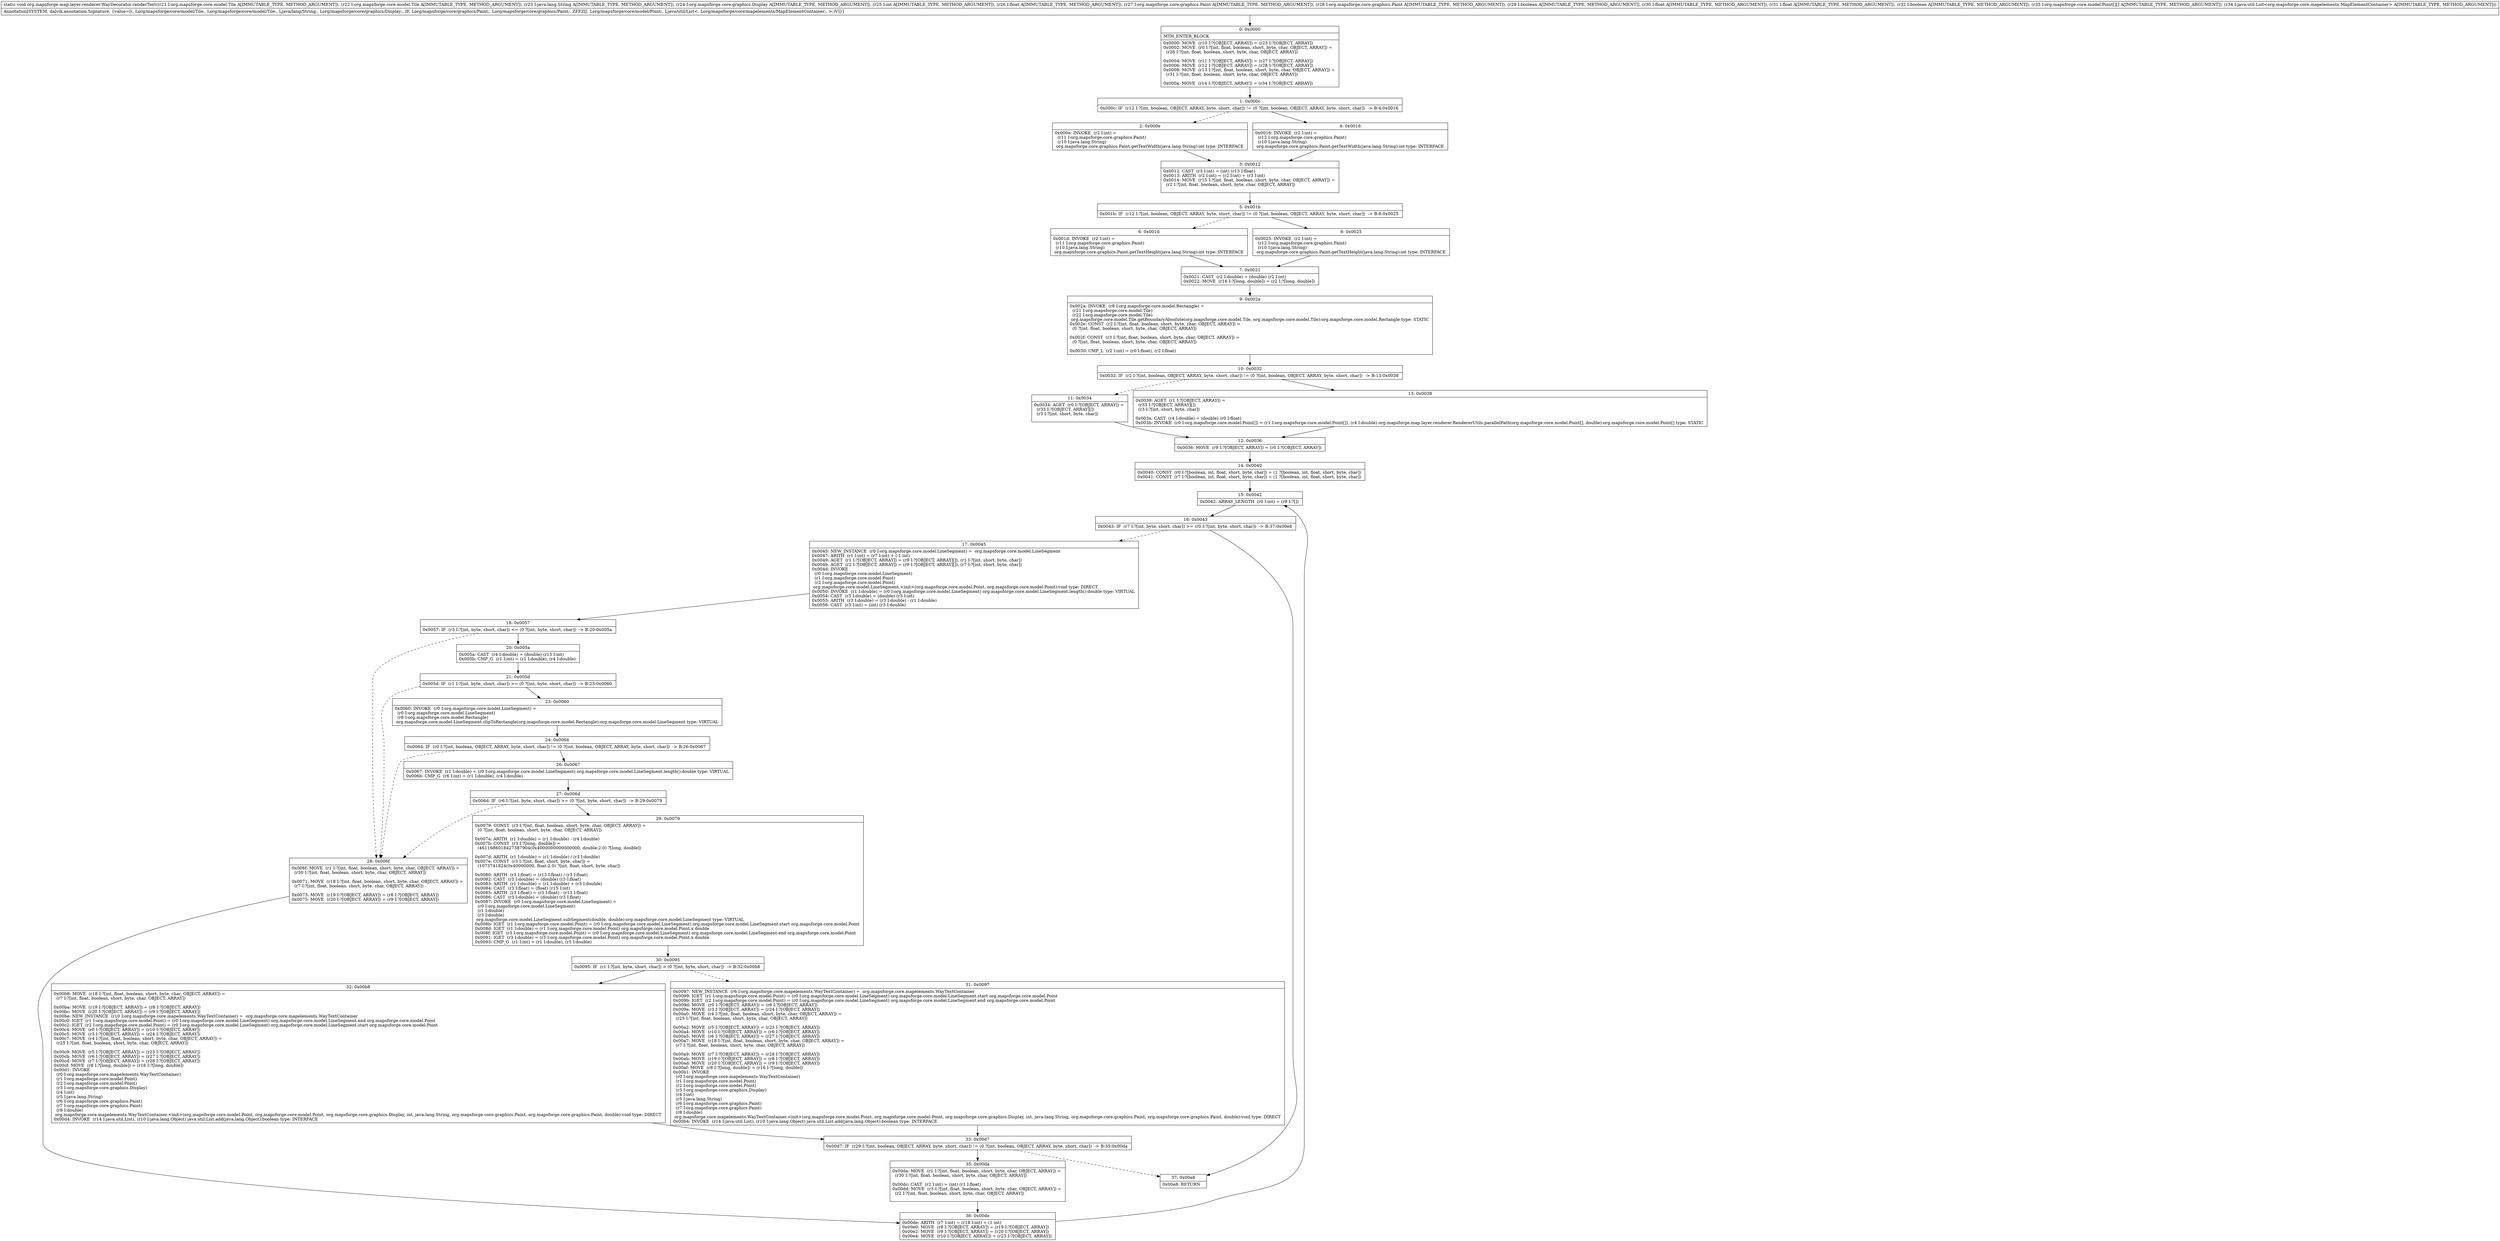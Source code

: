 digraph "CFG fororg.mapsforge.map.layer.renderer.WayDecorator.renderText(Lorg\/mapsforge\/core\/model\/Tile;Lorg\/mapsforge\/core\/model\/Tile;Ljava\/lang\/String;Lorg\/mapsforge\/core\/graphics\/Display;IFLorg\/mapsforge\/core\/graphics\/Paint;Lorg\/mapsforge\/core\/graphics\/Paint;ZFFZ[[Lorg\/mapsforge\/core\/model\/Point;Ljava\/util\/List;)V" {
Node_0 [shape=record,label="{0\:\ 0x0000|MTH_ENTER_BLOCK\l|0x0000: MOVE  (r10 I:?[OBJECT, ARRAY]) = (r23 I:?[OBJECT, ARRAY]) \l0x0002: MOVE  (r0 I:?[int, float, boolean, short, byte, char, OBJECT, ARRAY]) = \l  (r26 I:?[int, float, boolean, short, byte, char, OBJECT, ARRAY])\l \l0x0004: MOVE  (r11 I:?[OBJECT, ARRAY]) = (r27 I:?[OBJECT, ARRAY]) \l0x0006: MOVE  (r12 I:?[OBJECT, ARRAY]) = (r28 I:?[OBJECT, ARRAY]) \l0x0008: MOVE  (r13 I:?[int, float, boolean, short, byte, char, OBJECT, ARRAY]) = \l  (r31 I:?[int, float, boolean, short, byte, char, OBJECT, ARRAY])\l \l0x000a: MOVE  (r14 I:?[OBJECT, ARRAY]) = (r34 I:?[OBJECT, ARRAY]) \l}"];
Node_1 [shape=record,label="{1\:\ 0x000c|0x000c: IF  (r12 I:?[int, boolean, OBJECT, ARRAY, byte, short, char]) != (0 ?[int, boolean, OBJECT, ARRAY, byte, short, char])  \-\> B:4:0x0016 \l}"];
Node_2 [shape=record,label="{2\:\ 0x000e|0x000e: INVOKE  (r2 I:int) = \l  (r11 I:org.mapsforge.core.graphics.Paint)\l  (r10 I:java.lang.String)\l org.mapsforge.core.graphics.Paint.getTextWidth(java.lang.String):int type: INTERFACE \l}"];
Node_3 [shape=record,label="{3\:\ 0x0012|0x0012: CAST  (r3 I:int) = (int) (r13 I:float) \l0x0013: ARITH  (r2 I:int) = (r2 I:int) + (r3 I:int) \l0x0014: MOVE  (r15 I:?[int, float, boolean, short, byte, char, OBJECT, ARRAY]) = \l  (r2 I:?[int, float, boolean, short, byte, char, OBJECT, ARRAY])\l \l}"];
Node_4 [shape=record,label="{4\:\ 0x0016|0x0016: INVOKE  (r2 I:int) = \l  (r12 I:org.mapsforge.core.graphics.Paint)\l  (r10 I:java.lang.String)\l org.mapsforge.core.graphics.Paint.getTextWidth(java.lang.String):int type: INTERFACE \l}"];
Node_5 [shape=record,label="{5\:\ 0x001b|0x001b: IF  (r12 I:?[int, boolean, OBJECT, ARRAY, byte, short, char]) != (0 ?[int, boolean, OBJECT, ARRAY, byte, short, char])  \-\> B:8:0x0025 \l}"];
Node_6 [shape=record,label="{6\:\ 0x001d|0x001d: INVOKE  (r2 I:int) = \l  (r11 I:org.mapsforge.core.graphics.Paint)\l  (r10 I:java.lang.String)\l org.mapsforge.core.graphics.Paint.getTextHeight(java.lang.String):int type: INTERFACE \l}"];
Node_7 [shape=record,label="{7\:\ 0x0021|0x0021: CAST  (r2 I:double) = (double) (r2 I:int) \l0x0022: MOVE  (r16 I:?[long, double]) = (r2 I:?[long, double]) \l}"];
Node_8 [shape=record,label="{8\:\ 0x0025|0x0025: INVOKE  (r2 I:int) = \l  (r12 I:org.mapsforge.core.graphics.Paint)\l  (r10 I:java.lang.String)\l org.mapsforge.core.graphics.Paint.getTextHeight(java.lang.String):int type: INTERFACE \l}"];
Node_9 [shape=record,label="{9\:\ 0x002a|0x002a: INVOKE  (r8 I:org.mapsforge.core.model.Rectangle) = \l  (r21 I:org.mapsforge.core.model.Tile)\l  (r22 I:org.mapsforge.core.model.Tile)\l org.mapsforge.core.model.Tile.getBoundaryAbsolute(org.mapsforge.core.model.Tile, org.mapsforge.core.model.Tile):org.mapsforge.core.model.Rectangle type: STATIC \l0x002e: CONST  (r2 I:?[int, float, boolean, short, byte, char, OBJECT, ARRAY]) = \l  (0 ?[int, float, boolean, short, byte, char, OBJECT, ARRAY])\l \l0x002f: CONST  (r3 I:?[int, float, boolean, short, byte, char, OBJECT, ARRAY]) = \l  (0 ?[int, float, boolean, short, byte, char, OBJECT, ARRAY])\l \l0x0030: CMP_L  (r2 I:int) = (r0 I:float), (r2 I:float) \l}"];
Node_10 [shape=record,label="{10\:\ 0x0032|0x0032: IF  (r2 I:?[int, boolean, OBJECT, ARRAY, byte, short, char]) != (0 ?[int, boolean, OBJECT, ARRAY, byte, short, char])  \-\> B:13:0x0038 \l}"];
Node_11 [shape=record,label="{11\:\ 0x0034|0x0034: AGET  (r0 I:?[OBJECT, ARRAY]) = \l  (r33 I:?[OBJECT, ARRAY][])\l  (r3 I:?[int, short, byte, char])\l \l}"];
Node_12 [shape=record,label="{12\:\ 0x0036|0x0036: MOVE  (r9 I:?[OBJECT, ARRAY]) = (r0 I:?[OBJECT, ARRAY]) \l}"];
Node_13 [shape=record,label="{13\:\ 0x0038|0x0038: AGET  (r1 I:?[OBJECT, ARRAY]) = \l  (r33 I:?[OBJECT, ARRAY][])\l  (r3 I:?[int, short, byte, char])\l \l0x003a: CAST  (r4 I:double) = (double) (r0 I:float) \l0x003b: INVOKE  (r0 I:org.mapsforge.core.model.Point[]) = (r1 I:org.mapsforge.core.model.Point[]), (r4 I:double) org.mapsforge.map.layer.renderer.RendererUtils.parallelPath(org.mapsforge.core.model.Point[], double):org.mapsforge.core.model.Point[] type: STATIC \l}"];
Node_14 [shape=record,label="{14\:\ 0x0040|0x0040: CONST  (r0 I:?[boolean, int, float, short, byte, char]) = (1 ?[boolean, int, float, short, byte, char]) \l0x0041: CONST  (r7 I:?[boolean, int, float, short, byte, char]) = (1 ?[boolean, int, float, short, byte, char]) \l}"];
Node_15 [shape=record,label="{15\:\ 0x0042|0x0042: ARRAY_LENGTH  (r0 I:int) = (r9 I:?[]) \l}"];
Node_16 [shape=record,label="{16\:\ 0x0043|0x0043: IF  (r7 I:?[int, byte, short, char]) \>= (r0 I:?[int, byte, short, char])  \-\> B:37:0x00e8 \l}"];
Node_17 [shape=record,label="{17\:\ 0x0045|0x0045: NEW_INSTANCE  (r0 I:org.mapsforge.core.model.LineSegment) =  org.mapsforge.core.model.LineSegment \l0x0047: ARITH  (r1 I:int) = (r7 I:int) + (\-1 int) \l0x0049: AGET  (r1 I:?[OBJECT, ARRAY]) = (r9 I:?[OBJECT, ARRAY][]), (r1 I:?[int, short, byte, char]) \l0x004b: AGET  (r2 I:?[OBJECT, ARRAY]) = (r9 I:?[OBJECT, ARRAY][]), (r7 I:?[int, short, byte, char]) \l0x004d: INVOKE  \l  (r0 I:org.mapsforge.core.model.LineSegment)\l  (r1 I:org.mapsforge.core.model.Point)\l  (r2 I:org.mapsforge.core.model.Point)\l org.mapsforge.core.model.LineSegment.\<init\>(org.mapsforge.core.model.Point, org.mapsforge.core.model.Point):void type: DIRECT \l0x0050: INVOKE  (r1 I:double) = (r0 I:org.mapsforge.core.model.LineSegment) org.mapsforge.core.model.LineSegment.length():double type: VIRTUAL \l0x0054: CAST  (r3 I:double) = (double) (r3 I:int) \l0x0055: ARITH  (r3 I:double) = (r3 I:double) \- (r1 I:double) \l0x0056: CAST  (r3 I:int) = (int) (r3 I:double) \l}"];
Node_18 [shape=record,label="{18\:\ 0x0057|0x0057: IF  (r3 I:?[int, byte, short, char]) \<= (0 ?[int, byte, short, char])  \-\> B:20:0x005a \l}"];
Node_20 [shape=record,label="{20\:\ 0x005a|0x005a: CAST  (r4 I:double) = (double) (r15 I:int) \l0x005b: CMP_G  (r1 I:int) = (r1 I:double), (r4 I:double) \l}"];
Node_21 [shape=record,label="{21\:\ 0x005d|0x005d: IF  (r1 I:?[int, byte, short, char]) \>= (0 ?[int, byte, short, char])  \-\> B:23:0x0060 \l}"];
Node_23 [shape=record,label="{23\:\ 0x0060|0x0060: INVOKE  (r0 I:org.mapsforge.core.model.LineSegment) = \l  (r0 I:org.mapsforge.core.model.LineSegment)\l  (r8 I:org.mapsforge.core.model.Rectangle)\l org.mapsforge.core.model.LineSegment.clipToRectangle(org.mapsforge.core.model.Rectangle):org.mapsforge.core.model.LineSegment type: VIRTUAL \l}"];
Node_24 [shape=record,label="{24\:\ 0x0064|0x0064: IF  (r0 I:?[int, boolean, OBJECT, ARRAY, byte, short, char]) != (0 ?[int, boolean, OBJECT, ARRAY, byte, short, char])  \-\> B:26:0x0067 \l}"];
Node_26 [shape=record,label="{26\:\ 0x0067|0x0067: INVOKE  (r1 I:double) = (r0 I:org.mapsforge.core.model.LineSegment) org.mapsforge.core.model.LineSegment.length():double type: VIRTUAL \l0x006b: CMP_G  (r6 I:int) = (r1 I:double), (r4 I:double) \l}"];
Node_27 [shape=record,label="{27\:\ 0x006d|0x006d: IF  (r6 I:?[int, byte, short, char]) \>= (0 ?[int, byte, short, char])  \-\> B:29:0x0079 \l}"];
Node_28 [shape=record,label="{28\:\ 0x006f|0x006f: MOVE  (r1 I:?[int, float, boolean, short, byte, char, OBJECT, ARRAY]) = \l  (r30 I:?[int, float, boolean, short, byte, char, OBJECT, ARRAY])\l \l0x0071: MOVE  (r18 I:?[int, float, boolean, short, byte, char, OBJECT, ARRAY]) = \l  (r7 I:?[int, float, boolean, short, byte, char, OBJECT, ARRAY])\l \l0x0073: MOVE  (r19 I:?[OBJECT, ARRAY]) = (r8 I:?[OBJECT, ARRAY]) \l0x0075: MOVE  (r20 I:?[OBJECT, ARRAY]) = (r9 I:?[OBJECT, ARRAY]) \l}"];
Node_29 [shape=record,label="{29\:\ 0x0079|0x0079: CONST  (r3 I:?[int, float, boolean, short, byte, char, OBJECT, ARRAY]) = \l  (0 ?[int, float, boolean, short, byte, char, OBJECT, ARRAY])\l \l0x007a: ARITH  (r1 I:double) = (r1 I:double) \- (r4 I:double) \l0x007b: CONST  (r3 I:?[long, double]) = \l  (4611686018427387904(0x4000000000000000, double:2.0) ?[long, double])\l \l0x007d: ARITH  (r1 I:double) = (r1 I:double) \/ (r3 I:double) \l0x007e: CONST  (r3 I:?[int, float, short, byte, char]) = \l  (1073741824(0x40000000, float:2.0) ?[int, float, short, byte, char])\l \l0x0080: ARITH  (r3 I:float) = (r13 I:float) \/ (r3 I:float) \l0x0082: CAST  (r3 I:double) = (double) (r3 I:float) \l0x0083: ARITH  (r1 I:double) = (r1 I:double) + (r3 I:double) \l0x0084: CAST  (r3 I:float) = (float) (r15 I:int) \l0x0085: ARITH  (r3 I:float) = (r3 I:float) \- (r13 I:float) \l0x0086: CAST  (r3 I:double) = (double) (r3 I:float) \l0x0087: INVOKE  (r0 I:org.mapsforge.core.model.LineSegment) = \l  (r0 I:org.mapsforge.core.model.LineSegment)\l  (r1 I:double)\l  (r3 I:double)\l org.mapsforge.core.model.LineSegment.subSegment(double, double):org.mapsforge.core.model.LineSegment type: VIRTUAL \l0x008b: IGET  (r1 I:org.mapsforge.core.model.Point) = (r0 I:org.mapsforge.core.model.LineSegment) org.mapsforge.core.model.LineSegment.start org.mapsforge.core.model.Point \l0x008d: IGET  (r1 I:double) = (r1 I:org.mapsforge.core.model.Point) org.mapsforge.core.model.Point.x double \l0x008f: IGET  (r3 I:org.mapsforge.core.model.Point) = (r0 I:org.mapsforge.core.model.LineSegment) org.mapsforge.core.model.LineSegment.end org.mapsforge.core.model.Point \l0x0091: IGET  (r3 I:double) = (r3 I:org.mapsforge.core.model.Point) org.mapsforge.core.model.Point.x double \l0x0093: CMP_G  (r1 I:int) = (r1 I:double), (r3 I:double) \l}"];
Node_30 [shape=record,label="{30\:\ 0x0095|0x0095: IF  (r1 I:?[int, byte, short, char]) \> (0 ?[int, byte, short, char])  \-\> B:32:0x00b8 \l}"];
Node_31 [shape=record,label="{31\:\ 0x0097|0x0097: NEW_INSTANCE  (r6 I:org.mapsforge.core.mapelements.WayTextContainer) =  org.mapsforge.core.mapelements.WayTextContainer \l0x0099: IGET  (r1 I:org.mapsforge.core.model.Point) = (r0 I:org.mapsforge.core.model.LineSegment) org.mapsforge.core.model.LineSegment.start org.mapsforge.core.model.Point \l0x009b: IGET  (r2 I:org.mapsforge.core.model.Point) = (r0 I:org.mapsforge.core.model.LineSegment) org.mapsforge.core.model.LineSegment.end org.mapsforge.core.model.Point \l0x009d: MOVE  (r0 I:?[OBJECT, ARRAY]) = (r6 I:?[OBJECT, ARRAY]) \l0x009e: MOVE  (r3 I:?[OBJECT, ARRAY]) = (r24 I:?[OBJECT, ARRAY]) \l0x00a0: MOVE  (r4 I:?[int, float, boolean, short, byte, char, OBJECT, ARRAY]) = \l  (r25 I:?[int, float, boolean, short, byte, char, OBJECT, ARRAY])\l \l0x00a2: MOVE  (r5 I:?[OBJECT, ARRAY]) = (r23 I:?[OBJECT, ARRAY]) \l0x00a4: MOVE  (r10 I:?[OBJECT, ARRAY]) = (r6 I:?[OBJECT, ARRAY]) \l0x00a5: MOVE  (r6 I:?[OBJECT, ARRAY]) = (r27 I:?[OBJECT, ARRAY]) \l0x00a7: MOVE  (r18 I:?[int, float, boolean, short, byte, char, OBJECT, ARRAY]) = \l  (r7 I:?[int, float, boolean, short, byte, char, OBJECT, ARRAY])\l \l0x00a9: MOVE  (r7 I:?[OBJECT, ARRAY]) = (r28 I:?[OBJECT, ARRAY]) \l0x00ab: MOVE  (r19 I:?[OBJECT, ARRAY]) = (r8 I:?[OBJECT, ARRAY]) \l0x00ad: MOVE  (r20 I:?[OBJECT, ARRAY]) = (r9 I:?[OBJECT, ARRAY]) \l0x00af: MOVE  (r8 I:?[long, double]) = (r16 I:?[long, double]) \l0x00b1: INVOKE  \l  (r0 I:org.mapsforge.core.mapelements.WayTextContainer)\l  (r1 I:org.mapsforge.core.model.Point)\l  (r2 I:org.mapsforge.core.model.Point)\l  (r3 I:org.mapsforge.core.graphics.Display)\l  (r4 I:int)\l  (r5 I:java.lang.String)\l  (r6 I:org.mapsforge.core.graphics.Paint)\l  (r7 I:org.mapsforge.core.graphics.Paint)\l  (r8 I:double)\l org.mapsforge.core.mapelements.WayTextContainer.\<init\>(org.mapsforge.core.model.Point, org.mapsforge.core.model.Point, org.mapsforge.core.graphics.Display, int, java.lang.String, org.mapsforge.core.graphics.Paint, org.mapsforge.core.graphics.Paint, double):void type: DIRECT \l0x00b4: INVOKE  (r14 I:java.util.List), (r10 I:java.lang.Object) java.util.List.add(java.lang.Object):boolean type: INTERFACE \l}"];
Node_32 [shape=record,label="{32\:\ 0x00b8|0x00b8: MOVE  (r18 I:?[int, float, boolean, short, byte, char, OBJECT, ARRAY]) = \l  (r7 I:?[int, float, boolean, short, byte, char, OBJECT, ARRAY])\l \l0x00ba: MOVE  (r19 I:?[OBJECT, ARRAY]) = (r8 I:?[OBJECT, ARRAY]) \l0x00bc: MOVE  (r20 I:?[OBJECT, ARRAY]) = (r9 I:?[OBJECT, ARRAY]) \l0x00be: NEW_INSTANCE  (r10 I:org.mapsforge.core.mapelements.WayTextContainer) =  org.mapsforge.core.mapelements.WayTextContainer \l0x00c0: IGET  (r1 I:org.mapsforge.core.model.Point) = (r0 I:org.mapsforge.core.model.LineSegment) org.mapsforge.core.model.LineSegment.end org.mapsforge.core.model.Point \l0x00c2: IGET  (r2 I:org.mapsforge.core.model.Point) = (r0 I:org.mapsforge.core.model.LineSegment) org.mapsforge.core.model.LineSegment.start org.mapsforge.core.model.Point \l0x00c4: MOVE  (r0 I:?[OBJECT, ARRAY]) = (r10 I:?[OBJECT, ARRAY]) \l0x00c5: MOVE  (r3 I:?[OBJECT, ARRAY]) = (r24 I:?[OBJECT, ARRAY]) \l0x00c7: MOVE  (r4 I:?[int, float, boolean, short, byte, char, OBJECT, ARRAY]) = \l  (r25 I:?[int, float, boolean, short, byte, char, OBJECT, ARRAY])\l \l0x00c9: MOVE  (r5 I:?[OBJECT, ARRAY]) = (r23 I:?[OBJECT, ARRAY]) \l0x00cb: MOVE  (r6 I:?[OBJECT, ARRAY]) = (r27 I:?[OBJECT, ARRAY]) \l0x00cd: MOVE  (r7 I:?[OBJECT, ARRAY]) = (r28 I:?[OBJECT, ARRAY]) \l0x00cf: MOVE  (r8 I:?[long, double]) = (r16 I:?[long, double]) \l0x00d1: INVOKE  \l  (r0 I:org.mapsforge.core.mapelements.WayTextContainer)\l  (r1 I:org.mapsforge.core.model.Point)\l  (r2 I:org.mapsforge.core.model.Point)\l  (r3 I:org.mapsforge.core.graphics.Display)\l  (r4 I:int)\l  (r5 I:java.lang.String)\l  (r6 I:org.mapsforge.core.graphics.Paint)\l  (r7 I:org.mapsforge.core.graphics.Paint)\l  (r8 I:double)\l org.mapsforge.core.mapelements.WayTextContainer.\<init\>(org.mapsforge.core.model.Point, org.mapsforge.core.model.Point, org.mapsforge.core.graphics.Display, int, java.lang.String, org.mapsforge.core.graphics.Paint, org.mapsforge.core.graphics.Paint, double):void type: DIRECT \l0x00d4: INVOKE  (r14 I:java.util.List), (r10 I:java.lang.Object) java.util.List.add(java.lang.Object):boolean type: INTERFACE \l}"];
Node_33 [shape=record,label="{33\:\ 0x00d7|0x00d7: IF  (r29 I:?[int, boolean, OBJECT, ARRAY, byte, short, char]) != (0 ?[int, boolean, OBJECT, ARRAY, byte, short, char])  \-\> B:35:0x00da \l}"];
Node_35 [shape=record,label="{35\:\ 0x00da|0x00da: MOVE  (r1 I:?[int, float, boolean, short, byte, char, OBJECT, ARRAY]) = \l  (r30 I:?[int, float, boolean, short, byte, char, OBJECT, ARRAY])\l \l0x00dc: CAST  (r2 I:int) = (int) (r1 I:float) \l0x00dd: MOVE  (r3 I:?[int, float, boolean, short, byte, char, OBJECT, ARRAY]) = \l  (r2 I:?[int, float, boolean, short, byte, char, OBJECT, ARRAY])\l \l}"];
Node_36 [shape=record,label="{36\:\ 0x00de|0x00de: ARITH  (r7 I:int) = (r18 I:int) + (1 int) \l0x00e0: MOVE  (r8 I:?[OBJECT, ARRAY]) = (r19 I:?[OBJECT, ARRAY]) \l0x00e2: MOVE  (r9 I:?[OBJECT, ARRAY]) = (r20 I:?[OBJECT, ARRAY]) \l0x00e4: MOVE  (r10 I:?[OBJECT, ARRAY]) = (r23 I:?[OBJECT, ARRAY]) \l}"];
Node_37 [shape=record,label="{37\:\ 0x00e8|0x00e8: RETURN   \l}"];
MethodNode[shape=record,label="{static void org.mapsforge.map.layer.renderer.WayDecorator.renderText((r21 I:org.mapsforge.core.model.Tile A[IMMUTABLE_TYPE, METHOD_ARGUMENT]), (r22 I:org.mapsforge.core.model.Tile A[IMMUTABLE_TYPE, METHOD_ARGUMENT]), (r23 I:java.lang.String A[IMMUTABLE_TYPE, METHOD_ARGUMENT]), (r24 I:org.mapsforge.core.graphics.Display A[IMMUTABLE_TYPE, METHOD_ARGUMENT]), (r25 I:int A[IMMUTABLE_TYPE, METHOD_ARGUMENT]), (r26 I:float A[IMMUTABLE_TYPE, METHOD_ARGUMENT]), (r27 I:org.mapsforge.core.graphics.Paint A[IMMUTABLE_TYPE, METHOD_ARGUMENT]), (r28 I:org.mapsforge.core.graphics.Paint A[IMMUTABLE_TYPE, METHOD_ARGUMENT]), (r29 I:boolean A[IMMUTABLE_TYPE, METHOD_ARGUMENT]), (r30 I:float A[IMMUTABLE_TYPE, METHOD_ARGUMENT]), (r31 I:float A[IMMUTABLE_TYPE, METHOD_ARGUMENT]), (r32 I:boolean A[IMMUTABLE_TYPE, METHOD_ARGUMENT]), (r33 I:org.mapsforge.core.model.Point[][] A[IMMUTABLE_TYPE, METHOD_ARGUMENT]), (r34 I:java.util.List\<org.mapsforge.core.mapelements.MapElementContainer\> A[IMMUTABLE_TYPE, METHOD_ARGUMENT]))  | Annotation[SYSTEM, dalvik.annotation.Signature, \{value=[(, Lorg\/mapsforge\/core\/model\/Tile;, Lorg\/mapsforge\/core\/model\/Tile;, Ljava\/lang\/String;, Lorg\/mapsforge\/core\/graphics\/Display;, IF, Lorg\/mapsforge\/core\/graphics\/Paint;, Lorg\/mapsforge\/core\/graphics\/Paint;, ZFFZ[[, Lorg\/mapsforge\/core\/model\/Point;, Ljava\/util\/List\<, Lorg\/mapsforge\/core\/mapelements\/MapElementContainer;, \>;)V]\}]\l}"];
MethodNode -> Node_0;
Node_0 -> Node_1;
Node_1 -> Node_2[style=dashed];
Node_1 -> Node_4;
Node_2 -> Node_3;
Node_3 -> Node_5;
Node_4 -> Node_3;
Node_5 -> Node_6[style=dashed];
Node_5 -> Node_8;
Node_6 -> Node_7;
Node_7 -> Node_9;
Node_8 -> Node_7;
Node_9 -> Node_10;
Node_10 -> Node_11[style=dashed];
Node_10 -> Node_13;
Node_11 -> Node_12;
Node_12 -> Node_14;
Node_13 -> Node_12;
Node_14 -> Node_15;
Node_15 -> Node_16;
Node_16 -> Node_17[style=dashed];
Node_16 -> Node_37;
Node_17 -> Node_18;
Node_18 -> Node_20;
Node_18 -> Node_28[style=dashed];
Node_20 -> Node_21;
Node_21 -> Node_23;
Node_21 -> Node_28[style=dashed];
Node_23 -> Node_24;
Node_24 -> Node_26;
Node_24 -> Node_28[style=dashed];
Node_26 -> Node_27;
Node_27 -> Node_28[style=dashed];
Node_27 -> Node_29;
Node_28 -> Node_36;
Node_29 -> Node_30;
Node_30 -> Node_31[style=dashed];
Node_30 -> Node_32;
Node_31 -> Node_33;
Node_32 -> Node_33;
Node_33 -> Node_35;
Node_33 -> Node_37[style=dashed];
Node_35 -> Node_36;
Node_36 -> Node_15;
}


